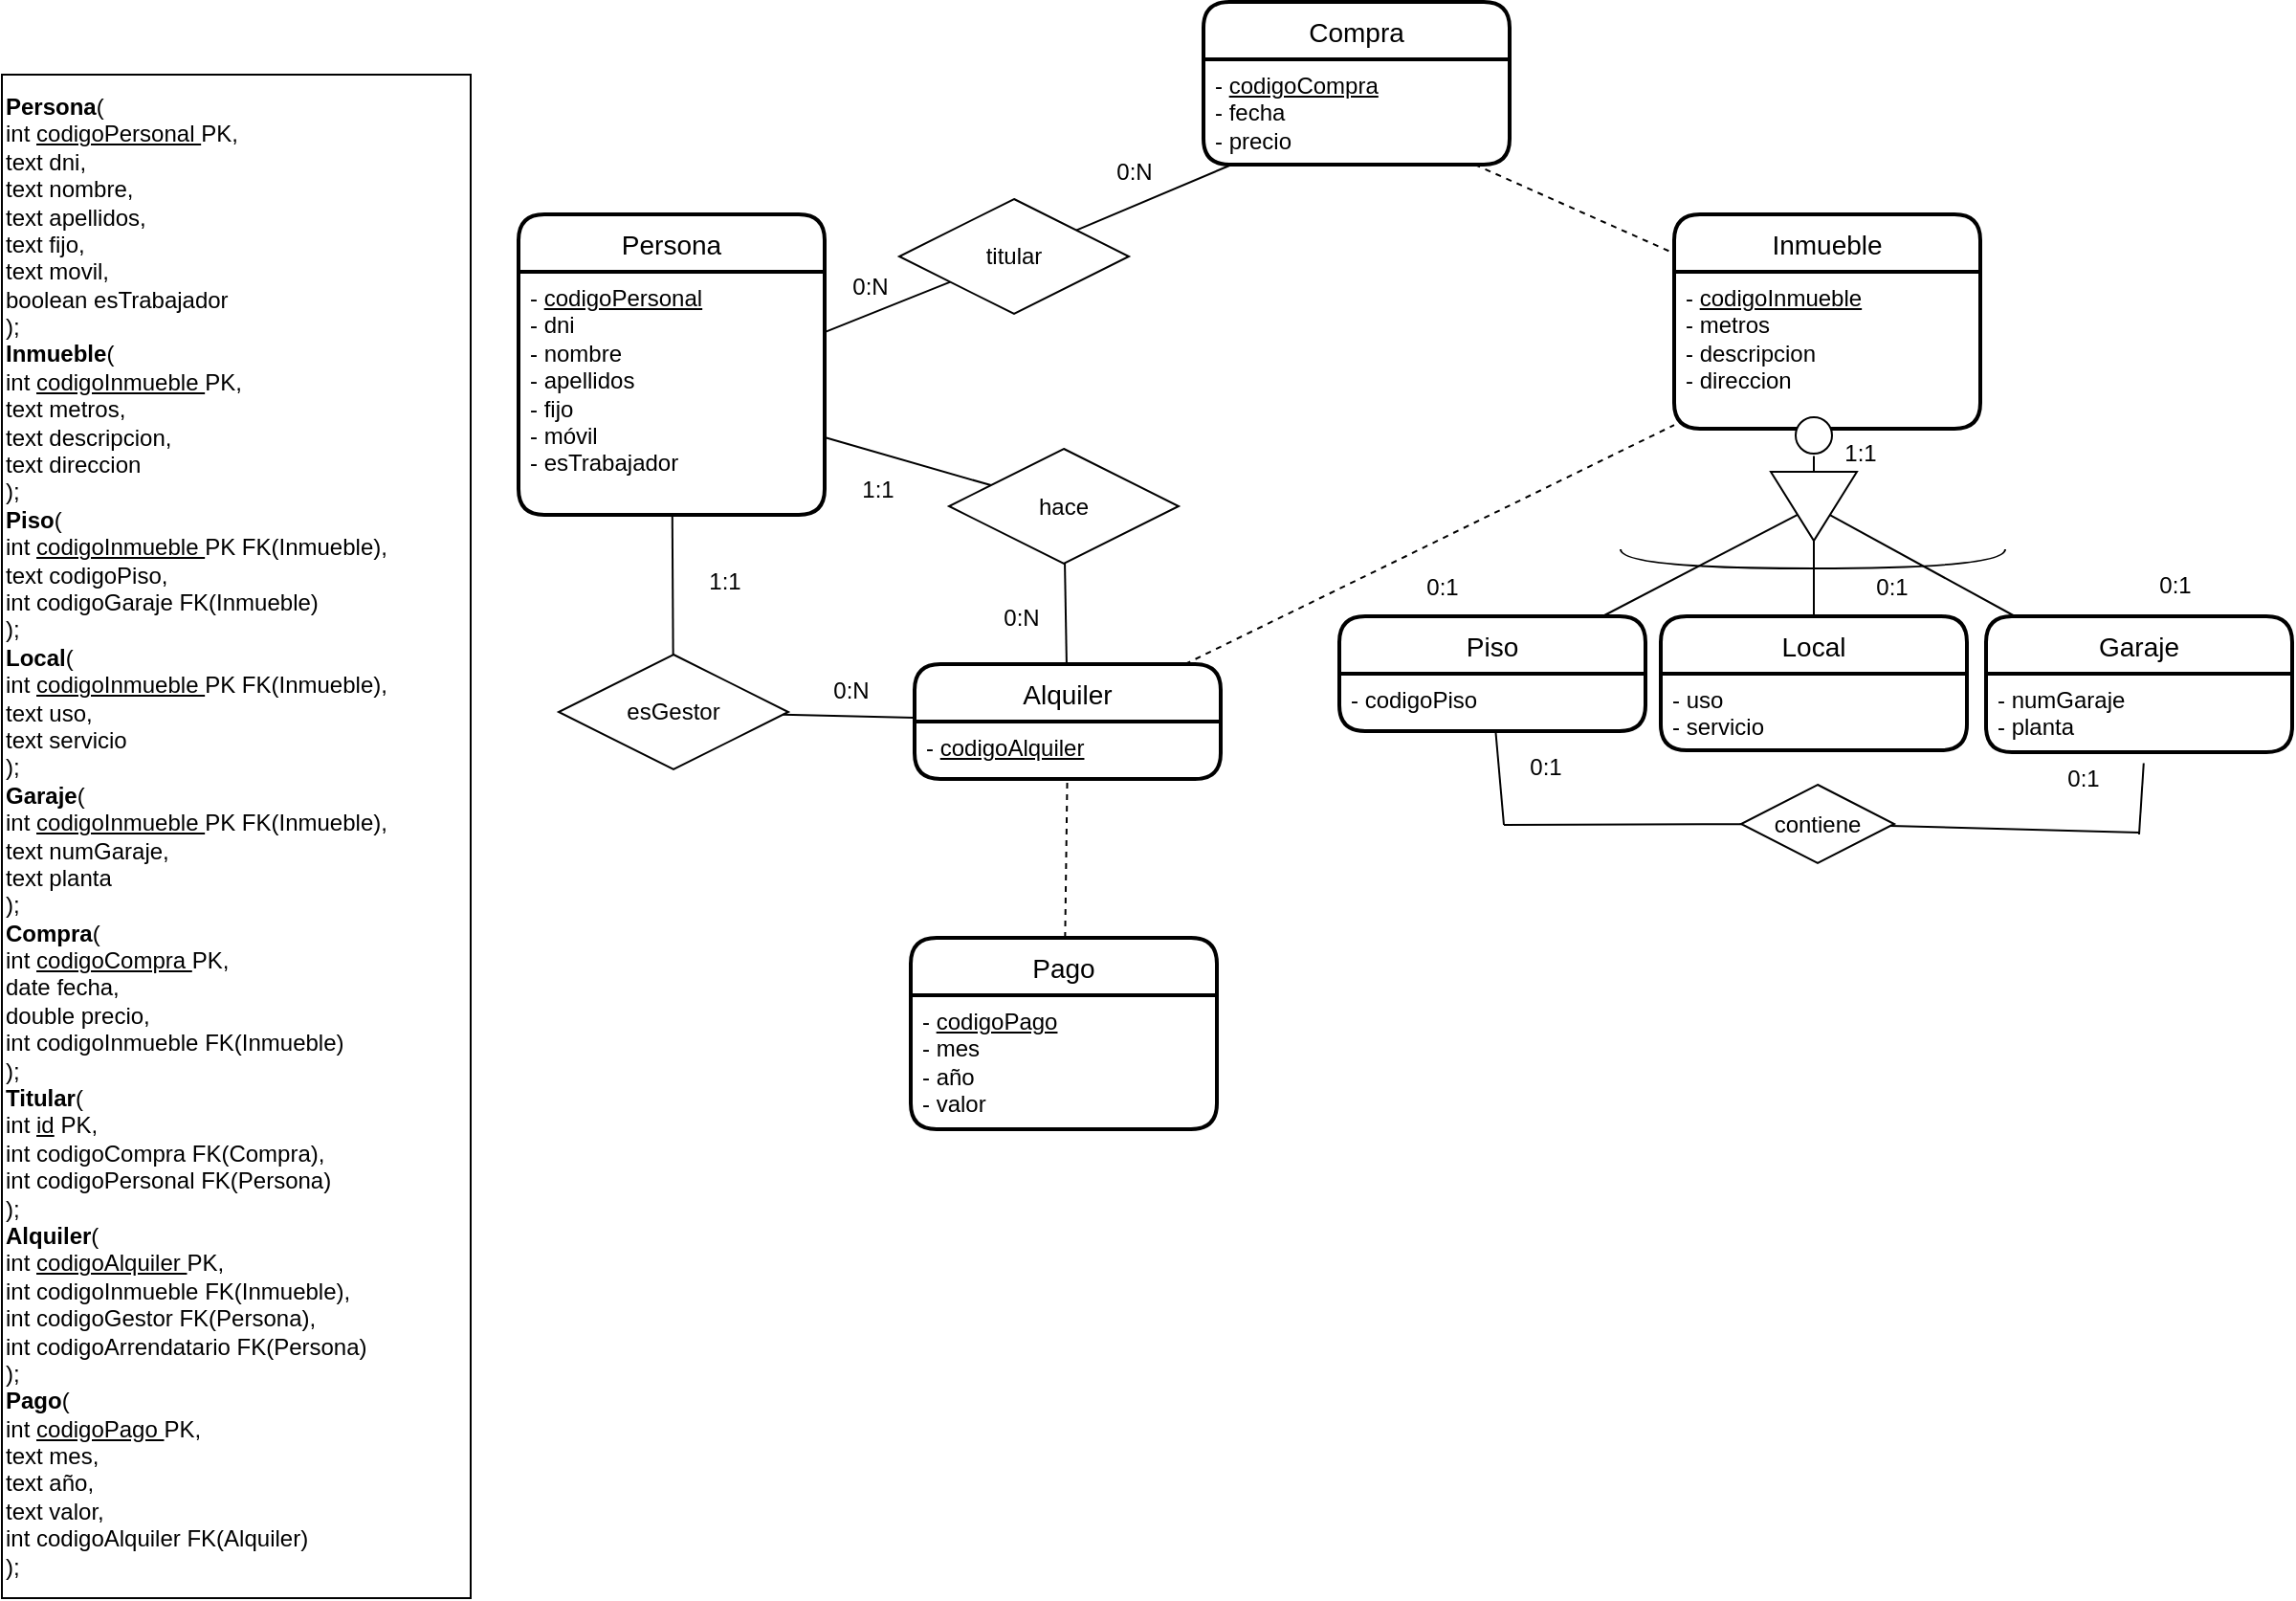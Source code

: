 <mxfile version="20.1.4" type="github">
  <diagram id="sSHiEugCBAy1dFzR_FE-" name="Pàgina-1">
    <mxGraphModel dx="1763" dy="637" grid="0" gridSize="10" guides="1" tooltips="1" connect="1" arrows="1" fold="1" page="1" pageScale="1" pageWidth="827" pageHeight="1169" math="0" shadow="0">
      <root>
        <mxCell id="0" />
        <mxCell id="1" parent="0" />
        <mxCell id="noDrvXDxjBVshsAHtkk1-4" value="Persona" style="swimlane;childLayout=stackLayout;horizontal=1;startSize=30;horizontalStack=0;rounded=1;fontSize=14;fontStyle=0;strokeWidth=2;resizeParent=0;resizeLast=1;shadow=0;align=center;fillStyle=auto;gradientColor=none;swimlaneFillColor=none;fillColor=default;sketch=0;glass=0;swimlaneLine=1;perimeterSpacing=0;" parent="1" vertex="1">
          <mxGeometry x="273" y="320" width="160" height="157" as="geometry">
            <mxRectangle x="480" y="130" width="100" height="30" as="alternateBounds" />
          </mxGeometry>
        </mxCell>
        <mxCell id="noDrvXDxjBVshsAHtkk1-5" value="- &lt;u&gt;codigoPersonal&lt;br&gt;&lt;/u&gt;- dni&lt;br&gt;- nombre&lt;br&gt;- apellidos&lt;br&gt;- fijo&lt;br&gt;&lt;div&gt;- móvil&lt;/div&gt;&lt;div&gt;- esTrabajador&lt;/div&gt;&lt;div&gt;&lt;br&gt;&lt;/div&gt;" style="text;html=1;align=left;verticalAlign=top;resizable=0;points=[];autosize=1;strokeColor=none;fillColor=none;spacingLeft=4;" parent="noDrvXDxjBVshsAHtkk1-4" vertex="1">
          <mxGeometry y="30" width="160" height="127" as="geometry" />
        </mxCell>
        <mxCell id="noDrvXDxjBVshsAHtkk1-7" value="&lt;br&gt;" style="text;html=1;align=left;verticalAlign=top;resizable=0;points=[];autosize=1;strokeColor=none;fillColor=none;spacingLeft=4;" parent="noDrvXDxjBVshsAHtkk1-4" vertex="1">
          <mxGeometry y="157" width="160" as="geometry" />
        </mxCell>
        <mxCell id="XAi6DjdDJ4cRaxT2IrHZ-11" value="Inmueble" style="swimlane;childLayout=stackLayout;horizontal=1;startSize=30;horizontalStack=0;rounded=1;fontSize=14;fontStyle=0;strokeWidth=2;resizeParent=0;resizeLast=1;shadow=0;align=center;fillStyle=auto;gradientColor=none;swimlaneFillColor=none;fillColor=default;sketch=0;glass=0;swimlaneLine=1;perimeterSpacing=0;" parent="1" vertex="1">
          <mxGeometry x="877" y="320" width="160" height="112" as="geometry">
            <mxRectangle x="480" y="130" width="100" height="30" as="alternateBounds" />
          </mxGeometry>
        </mxCell>
        <mxCell id="XAi6DjdDJ4cRaxT2IrHZ-12" value="&lt;div&gt;- &lt;u&gt;codigoInmueble&lt;/u&gt;&lt;/div&gt;&lt;div&gt;- metros&lt;/div&gt;&lt;div&gt;- descripcion&lt;br&gt;&lt;/div&gt;- direccion" style="text;html=1;align=left;verticalAlign=top;resizable=0;points=[];autosize=1;strokeColor=none;fillColor=none;spacingLeft=4;" parent="XAi6DjdDJ4cRaxT2IrHZ-11" vertex="1">
          <mxGeometry y="30" width="160" height="82" as="geometry" />
        </mxCell>
        <mxCell id="XAi6DjdDJ4cRaxT2IrHZ-13" value="" style="triangle;whiteSpace=wrap;html=1;rotation=90;" parent="1" vertex="1">
          <mxGeometry x="932" y="450" width="36" height="45" as="geometry" />
        </mxCell>
        <mxCell id="XAi6DjdDJ4cRaxT2IrHZ-14" value="Piso" style="swimlane;childLayout=stackLayout;horizontal=1;startSize=30;horizontalStack=0;rounded=1;fontSize=14;fontStyle=0;strokeWidth=2;resizeParent=0;resizeLast=1;shadow=0;align=center;fillStyle=auto;gradientColor=none;swimlaneFillColor=none;fillColor=default;sketch=0;glass=0;swimlaneLine=1;perimeterSpacing=0;" parent="1" vertex="1">
          <mxGeometry x="702" y="530" width="160" height="60" as="geometry">
            <mxRectangle x="480" y="130" width="100" height="30" as="alternateBounds" />
          </mxGeometry>
        </mxCell>
        <mxCell id="XAi6DjdDJ4cRaxT2IrHZ-15" value="- codigoPiso" style="text;html=1;align=left;verticalAlign=top;resizable=0;points=[];autosize=1;strokeColor=none;fillColor=none;spacingLeft=4;" parent="XAi6DjdDJ4cRaxT2IrHZ-14" vertex="1">
          <mxGeometry y="30" width="160" height="30" as="geometry" />
        </mxCell>
        <mxCell id="XAi6DjdDJ4cRaxT2IrHZ-16" value="Local" style="swimlane;childLayout=stackLayout;horizontal=1;startSize=30;horizontalStack=0;rounded=1;fontSize=14;fontStyle=0;strokeWidth=2;resizeParent=0;resizeLast=1;shadow=0;align=center;fillStyle=auto;gradientColor=none;swimlaneFillColor=none;fillColor=default;sketch=0;glass=0;swimlaneLine=1;perimeterSpacing=0;" parent="1" vertex="1">
          <mxGeometry x="870" y="530" width="160" height="70" as="geometry">
            <mxRectangle x="480" y="130" width="100" height="30" as="alternateBounds" />
          </mxGeometry>
        </mxCell>
        <mxCell id="XAi6DjdDJ4cRaxT2IrHZ-17" value="- uso&lt;br&gt;- servicio" style="text;html=1;align=left;verticalAlign=top;resizable=0;points=[];autosize=1;strokeColor=none;fillColor=none;spacingLeft=4;" parent="XAi6DjdDJ4cRaxT2IrHZ-16" vertex="1">
          <mxGeometry y="30" width="160" height="40" as="geometry" />
        </mxCell>
        <mxCell id="XAi6DjdDJ4cRaxT2IrHZ-18" value="Garaje" style="swimlane;childLayout=stackLayout;horizontal=1;startSize=30;horizontalStack=0;rounded=1;fontSize=14;fontStyle=0;strokeWidth=2;resizeParent=0;resizeLast=1;shadow=0;align=center;fillStyle=auto;gradientColor=none;swimlaneFillColor=none;fillColor=default;sketch=0;glass=0;swimlaneLine=1;perimeterSpacing=0;" parent="1" vertex="1">
          <mxGeometry x="1040" y="530" width="160" height="71" as="geometry">
            <mxRectangle x="480" y="130" width="100" height="30" as="alternateBounds" />
          </mxGeometry>
        </mxCell>
        <mxCell id="XAi6DjdDJ4cRaxT2IrHZ-19" value="- numGaraje&lt;br&gt;- planta" style="text;html=1;align=left;verticalAlign=top;resizable=0;points=[];autosize=1;strokeColor=none;fillColor=none;spacingLeft=4;" parent="XAi6DjdDJ4cRaxT2IrHZ-18" vertex="1">
          <mxGeometry y="30" width="160" height="41" as="geometry" />
        </mxCell>
        <mxCell id="XAi6DjdDJ4cRaxT2IrHZ-24" value="" style="endArrow=none;html=1;rounded=0;" parent="1" target="aMxlDMEUPCcJRxzXV3cb-10" edge="1" source="noDrvXDxjBVshsAHtkk1-5">
          <mxGeometry relative="1" as="geometry">
            <mxPoint x="540" y="370.8" as="sourcePoint" />
            <mxPoint x="672" y="346" as="targetPoint" />
          </mxGeometry>
        </mxCell>
        <mxCell id="XAi6DjdDJ4cRaxT2IrHZ-25" value="" style="endArrow=none;html=1;rounded=0;" parent="1" target="aMxlDMEUPCcJRxzXV3cb-9" edge="1" source="noDrvXDxjBVshsAHtkk1-5">
          <mxGeometry relative="1" as="geometry">
            <mxPoint x="540" y="416.2" as="sourcePoint" />
            <mxPoint x="657.756" y="436.122" as="targetPoint" />
          </mxGeometry>
        </mxCell>
        <mxCell id="XAi6DjdDJ4cRaxT2IrHZ-26" value="" style="endArrow=none;html=1;rounded=0;dashed=1;" parent="1" source="aMxlDMEUPCcJRxzXV3cb-2" target="XAi6DjdDJ4cRaxT2IrHZ-12" edge="1">
          <mxGeometry relative="1" as="geometry">
            <mxPoint x="752.957" y="431.478" as="sourcePoint" />
            <mxPoint x="820.04" y="397.73" as="targetPoint" />
          </mxGeometry>
        </mxCell>
        <mxCell id="XAi6DjdDJ4cRaxT2IrHZ-27" value="" style="endArrow=none;html=1;rounded=0;dashed=1;" parent="1" source="aMxlDMEUPCcJRxzXV3cb-5" target="XAi6DjdDJ4cRaxT2IrHZ-11" edge="1">
          <mxGeometry relative="1" as="geometry">
            <mxPoint x="753.717" y="338.142" as="sourcePoint" />
            <mxPoint x="836.11" y="330.76" as="targetPoint" />
          </mxGeometry>
        </mxCell>
        <mxCell id="XAi6DjdDJ4cRaxT2IrHZ-35" value="precio" style="text;strokeColor=none;fillColor=none;spacingLeft=4;spacingRight=4;overflow=hidden;rotatable=0;points=[[0,0.5],[1,0.5]];portConstraint=eastwest;fontSize=12;" parent="1" vertex="1">
          <mxGeometry x="547" y="465" width="50" height="30" as="geometry" />
        </mxCell>
        <mxCell id="yTNdV2VGEJzk4Wqk_6EF-16" value="" style="endArrow=none;html=1;rounded=0;fontSize=18;entryX=0.5;entryY=1.067;entryDx=0;entryDy=0;entryPerimeter=0;exitX=0;exitY=0.5;exitDx=0;exitDy=0;startArrow=none;" parent="1" source="yTNdV2VGEJzk4Wqk_6EF-28" target="XAi6DjdDJ4cRaxT2IrHZ-12" edge="1">
          <mxGeometry relative="1" as="geometry">
            <mxPoint x="730" y="468" as="sourcePoint" />
            <mxPoint x="890" y="468" as="targetPoint" />
          </mxGeometry>
        </mxCell>
        <mxCell id="yTNdV2VGEJzk4Wqk_6EF-17" value="" style="endArrow=none;html=1;rounded=0;fontSize=18;" parent="1" source="XAi6DjdDJ4cRaxT2IrHZ-14" target="XAi6DjdDJ4cRaxT2IrHZ-13" edge="1">
          <mxGeometry relative="1" as="geometry">
            <mxPoint x="730" y="468" as="sourcePoint" />
            <mxPoint x="890" y="468" as="targetPoint" />
          </mxGeometry>
        </mxCell>
        <mxCell id="yTNdV2VGEJzk4Wqk_6EF-18" value="" style="endArrow=none;html=1;rounded=0;fontSize=18;" parent="1" source="XAi6DjdDJ4cRaxT2IrHZ-16" target="XAi6DjdDJ4cRaxT2IrHZ-13" edge="1">
          <mxGeometry relative="1" as="geometry">
            <mxPoint x="730" y="468" as="sourcePoint" />
            <mxPoint x="890" y="468" as="targetPoint" />
          </mxGeometry>
        </mxCell>
        <mxCell id="yTNdV2VGEJzk4Wqk_6EF-20" value="" style="endArrow=none;html=1;rounded=0;" parent="1" source="XAi6DjdDJ4cRaxT2IrHZ-13" target="XAi6DjdDJ4cRaxT2IrHZ-18" edge="1">
          <mxGeometry relative="1" as="geometry">
            <mxPoint x="960" y="470" as="sourcePoint" />
            <mxPoint x="1080" y="500" as="targetPoint" />
          </mxGeometry>
        </mxCell>
        <mxCell id="yTNdV2VGEJzk4Wqk_6EF-28" value="" style="ellipse;whiteSpace=wrap;html=1;aspect=fixed;fontSize=18;" parent="1" vertex="1">
          <mxGeometry x="940.5" y="426" width="19" height="19" as="geometry" />
        </mxCell>
        <mxCell id="yTNdV2VGEJzk4Wqk_6EF-29" value="" style="endArrow=none;html=1;rounded=0;fontSize=18;entryX=0.5;entryY=1.067;entryDx=0;entryDy=0;entryPerimeter=0;exitX=0;exitY=0.5;exitDx=0;exitDy=0;" parent="1" source="XAi6DjdDJ4cRaxT2IrHZ-13" target="yTNdV2VGEJzk4Wqk_6EF-28" edge="1">
          <mxGeometry relative="1" as="geometry">
            <mxPoint x="950" y="454.5" as="sourcePoint" />
            <mxPoint x="950" y="422.01" as="targetPoint" />
          </mxGeometry>
        </mxCell>
        <mxCell id="yTNdV2VGEJzk4Wqk_6EF-30" value="" style="shape=requiredInterface;html=1;verticalLabelPosition=bottom;sketch=0;fontSize=18;direction=south;" parent="1" vertex="1">
          <mxGeometry x="849" y="495" width="201" height="10" as="geometry" />
        </mxCell>
        <mxCell id="yTNdV2VGEJzk4Wqk_6EF-34" value="1:1" style="text;html=1;strokeColor=none;fillColor=none;align=center;verticalAlign=middle;whiteSpace=wrap;rounded=0;fontSize=12;" parent="1" vertex="1">
          <mxGeometry x="959.5" y="432" width="29" height="25" as="geometry" />
        </mxCell>
        <mxCell id="yTNdV2VGEJzk4Wqk_6EF-35" value="0:1" style="text;html=1;strokeColor=none;fillColor=none;align=center;verticalAlign=middle;whiteSpace=wrap;rounded=0;fontSize=12;" parent="1" vertex="1">
          <mxGeometry x="737" y="505" width="38" height="19" as="geometry" />
        </mxCell>
        <mxCell id="yTNdV2VGEJzk4Wqk_6EF-36" value="0:1" style="text;html=1;strokeColor=none;fillColor=none;align=center;verticalAlign=middle;whiteSpace=wrap;rounded=0;fontSize=12;" parent="1" vertex="1">
          <mxGeometry x="972" y="505" width="38" height="19" as="geometry" />
        </mxCell>
        <mxCell id="yTNdV2VGEJzk4Wqk_6EF-38" value="0:1" style="text;html=1;strokeColor=none;fillColor=none;align=center;verticalAlign=middle;whiteSpace=wrap;rounded=0;fontSize=12;" parent="1" vertex="1">
          <mxGeometry x="1121" y="505" width="36" height="18" as="geometry" />
        </mxCell>
        <mxCell id="yTNdV2VGEJzk4Wqk_6EF-39" value="" style="endArrow=none;html=1;rounded=0;fontSize=12;entryX=0.51;entryY=0.971;entryDx=0;entryDy=0;entryPerimeter=0;" parent="1" target="XAi6DjdDJ4cRaxT2IrHZ-15" edge="1">
          <mxGeometry width="50" height="50" relative="1" as="geometry">
            <mxPoint x="788" y="639" as="sourcePoint" />
            <mxPoint x="789" y="394" as="targetPoint" />
          </mxGeometry>
        </mxCell>
        <mxCell id="yTNdV2VGEJzk4Wqk_6EF-40" value="" style="endArrow=none;html=1;rounded=0;fontSize=12;startArrow=none;" parent="1" source="yTNdV2VGEJzk4Wqk_6EF-42" edge="1">
          <mxGeometry width="50" height="50" relative="1" as="geometry">
            <mxPoint x="788" y="639" as="sourcePoint" />
            <mxPoint x="1120" y="643" as="targetPoint" />
          </mxGeometry>
        </mxCell>
        <mxCell id="yTNdV2VGEJzk4Wqk_6EF-41" value="" style="endArrow=none;html=1;rounded=0;fontSize=12;exitX=0.515;exitY=1.14;exitDx=0;exitDy=0;exitPerimeter=0;" parent="1" source="XAi6DjdDJ4cRaxT2IrHZ-19" edge="1">
          <mxGeometry width="50" height="50" relative="1" as="geometry">
            <mxPoint x="739" y="444" as="sourcePoint" />
            <mxPoint x="1120" y="644" as="targetPoint" />
          </mxGeometry>
        </mxCell>
        <mxCell id="yTNdV2VGEJzk4Wqk_6EF-42" value="contiene" style="rhombus;whiteSpace=wrap;html=1;fontSize=12;" parent="1" vertex="1">
          <mxGeometry x="912" y="618" width="80" height="41" as="geometry" />
        </mxCell>
        <mxCell id="yTNdV2VGEJzk4Wqk_6EF-43" value="" style="endArrow=none;html=1;rounded=0;fontSize=12;" parent="1" target="yTNdV2VGEJzk4Wqk_6EF-42" edge="1">
          <mxGeometry width="50" height="50" relative="1" as="geometry">
            <mxPoint x="788" y="639" as="sourcePoint" />
            <mxPoint x="1120" y="643" as="targetPoint" />
          </mxGeometry>
        </mxCell>
        <mxCell id="yTNdV2VGEJzk4Wqk_6EF-44" value="0:1" style="text;html=1;strokeColor=none;fillColor=none;align=center;verticalAlign=middle;whiteSpace=wrap;rounded=0;fontSize=12;" parent="1" vertex="1">
          <mxGeometry x="1061" y="600" width="60" height="30" as="geometry" />
        </mxCell>
        <mxCell id="yTNdV2VGEJzk4Wqk_6EF-45" value="0:1" style="text;html=1;strokeColor=none;fillColor=none;align=center;verticalAlign=middle;whiteSpace=wrap;rounded=0;fontSize=12;" parent="1" vertex="1">
          <mxGeometry x="780" y="594" width="60" height="30" as="geometry" />
        </mxCell>
        <mxCell id="aMxlDMEUPCcJRxzXV3cb-2" value="Alquiler" style="swimlane;childLayout=stackLayout;horizontal=1;startSize=30;horizontalStack=0;rounded=1;fontSize=14;fontStyle=0;strokeWidth=2;resizeParent=0;resizeLast=1;shadow=0;align=center;fillStyle=auto;gradientColor=none;swimlaneFillColor=none;fillColor=default;sketch=0;glass=0;swimlaneLine=1;perimeterSpacing=0;" vertex="1" parent="1">
          <mxGeometry x="480" y="555" width="160" height="60" as="geometry">
            <mxRectangle x="480" y="130" width="100" height="30" as="alternateBounds" />
          </mxGeometry>
        </mxCell>
        <mxCell id="aMxlDMEUPCcJRxzXV3cb-3" value="- &lt;u&gt;codigoAlquiler&lt;/u&gt;" style="text;html=1;align=left;verticalAlign=top;resizable=0;points=[];autosize=1;strokeColor=none;fillColor=none;spacingLeft=4;" vertex="1" parent="aMxlDMEUPCcJRxzXV3cb-2">
          <mxGeometry y="30" width="160" height="30" as="geometry" />
        </mxCell>
        <mxCell id="aMxlDMEUPCcJRxzXV3cb-4" value="Compra" style="swimlane;childLayout=stackLayout;horizontal=1;startSize=30;horizontalStack=0;rounded=1;fontSize=14;fontStyle=0;strokeWidth=2;resizeParent=0;resizeLast=1;shadow=0;align=center;fillStyle=auto;gradientColor=none;swimlaneFillColor=none;fillColor=default;sketch=0;glass=0;swimlaneLine=1;perimeterSpacing=0;" vertex="1" parent="1">
          <mxGeometry x="631" y="209" width="160" height="85" as="geometry">
            <mxRectangle x="480" y="130" width="100" height="30" as="alternateBounds" />
          </mxGeometry>
        </mxCell>
        <mxCell id="aMxlDMEUPCcJRxzXV3cb-5" value="- &lt;u&gt;codigoCompra&lt;/u&gt;&lt;br&gt;- fecha&lt;br&gt;- precio" style="text;html=1;align=left;verticalAlign=top;resizable=0;points=[];autosize=1;strokeColor=none;fillColor=none;spacingLeft=4;" vertex="1" parent="aMxlDMEUPCcJRxzXV3cb-4">
          <mxGeometry y="30" width="160" height="55" as="geometry" />
        </mxCell>
        <mxCell id="aMxlDMEUPCcJRxzXV3cb-6" value="" style="endArrow=none;html=1;rounded=0;" edge="1" parent="1" source="noDrvXDxjBVshsAHtkk1-5" target="aMxlDMEUPCcJRxzXV3cb-7">
          <mxGeometry relative="1" as="geometry">
            <mxPoint x="443" y="429.438" as="sourcePoint" />
            <mxPoint x="300" y="523" as="targetPoint" />
          </mxGeometry>
        </mxCell>
        <mxCell id="aMxlDMEUPCcJRxzXV3cb-7" value="esGestor" style="shape=rhombus;perimeter=rhombusPerimeter;whiteSpace=wrap;html=1;align=center;" vertex="1" parent="1">
          <mxGeometry x="294" y="550" width="120" height="60" as="geometry" />
        </mxCell>
        <mxCell id="aMxlDMEUPCcJRxzXV3cb-8" value="" style="endArrow=none;html=1;rounded=0;" edge="1" parent="1" source="aMxlDMEUPCcJRxzXV3cb-7" target="aMxlDMEUPCcJRxzXV3cb-2">
          <mxGeometry relative="1" as="geometry">
            <mxPoint x="363.381" y="487" as="sourcePoint" />
            <mxPoint x="363.82" y="560.09" as="targetPoint" />
          </mxGeometry>
        </mxCell>
        <mxCell id="aMxlDMEUPCcJRxzXV3cb-9" value="hace" style="shape=rhombus;perimeter=rhombusPerimeter;whiteSpace=wrap;html=1;align=center;" vertex="1" parent="1">
          <mxGeometry x="498" y="442.5" width="120" height="60" as="geometry" />
        </mxCell>
        <mxCell id="aMxlDMEUPCcJRxzXV3cb-10" value="titular" style="shape=rhombus;perimeter=rhombusPerimeter;whiteSpace=wrap;html=1;align=center;" vertex="1" parent="1">
          <mxGeometry x="472" y="312" width="120" height="60" as="geometry" />
        </mxCell>
        <mxCell id="aMxlDMEUPCcJRxzXV3cb-11" value="" style="endArrow=none;html=1;rounded=0;" edge="1" parent="1" source="aMxlDMEUPCcJRxzXV3cb-10" target="aMxlDMEUPCcJRxzXV3cb-5">
          <mxGeometry relative="1" as="geometry">
            <mxPoint x="553" y="351" as="sourcePoint" />
            <mxPoint x="511.502" y="372.251" as="targetPoint" />
          </mxGeometry>
        </mxCell>
        <mxCell id="aMxlDMEUPCcJRxzXV3cb-12" value="" style="endArrow=none;html=1;rounded=0;" edge="1" parent="1" source="aMxlDMEUPCcJRxzXV3cb-9" target="aMxlDMEUPCcJRxzXV3cb-2">
          <mxGeometry relative="1" as="geometry">
            <mxPoint x="577.616" y="345.308" as="sourcePoint" />
            <mxPoint x="663.695" y="304" as="targetPoint" />
          </mxGeometry>
        </mxCell>
        <mxCell id="aMxlDMEUPCcJRxzXV3cb-13" value="0:N" style="text;html=1;strokeColor=none;fillColor=none;align=center;verticalAlign=middle;whiteSpace=wrap;rounded=0;fontSize=12;" vertex="1" parent="1">
          <mxGeometry x="438" y="348" width="38" height="19" as="geometry" />
        </mxCell>
        <mxCell id="aMxlDMEUPCcJRxzXV3cb-14" value="0:N" style="text;html=1;strokeColor=none;fillColor=none;align=center;verticalAlign=middle;whiteSpace=wrap;rounded=0;fontSize=12;" vertex="1" parent="1">
          <mxGeometry x="576" y="288" width="38" height="19" as="geometry" />
        </mxCell>
        <mxCell id="aMxlDMEUPCcJRxzXV3cb-15" value="0:N" style="text;html=1;strokeColor=none;fillColor=none;align=center;verticalAlign=middle;whiteSpace=wrap;rounded=0;fontSize=12;" vertex="1" parent="1">
          <mxGeometry x="428" y="559" width="38" height="19" as="geometry" />
        </mxCell>
        <mxCell id="aMxlDMEUPCcJRxzXV3cb-16" value="1:1" style="text;html=1;strokeColor=none;fillColor=none;align=center;verticalAlign=middle;whiteSpace=wrap;rounded=0;fontSize=12;" vertex="1" parent="1">
          <mxGeometry x="362" y="502.5" width="38" height="19" as="geometry" />
        </mxCell>
        <mxCell id="aMxlDMEUPCcJRxzXV3cb-17" value="1:1" style="text;html=1;strokeColor=none;fillColor=none;align=center;verticalAlign=middle;whiteSpace=wrap;rounded=0;fontSize=12;" vertex="1" parent="1">
          <mxGeometry x="442" y="454" width="38" height="19" as="geometry" />
        </mxCell>
        <mxCell id="aMxlDMEUPCcJRxzXV3cb-18" value="0:N" style="text;html=1;strokeColor=none;fillColor=none;align=center;verticalAlign=middle;whiteSpace=wrap;rounded=0;fontSize=12;" vertex="1" parent="1">
          <mxGeometry x="517" y="521.5" width="38" height="19" as="geometry" />
        </mxCell>
        <mxCell id="aMxlDMEUPCcJRxzXV3cb-19" value="Pago" style="swimlane;childLayout=stackLayout;horizontal=1;startSize=30;horizontalStack=0;rounded=1;fontSize=14;fontStyle=0;strokeWidth=2;resizeParent=0;resizeLast=1;shadow=0;align=center;fillStyle=auto;gradientColor=none;swimlaneFillColor=none;fillColor=default;sketch=0;glass=0;swimlaneLine=1;perimeterSpacing=0;" vertex="1" parent="1">
          <mxGeometry x="478" y="698" width="160" height="100" as="geometry">
            <mxRectangle x="480" y="130" width="100" height="30" as="alternateBounds" />
          </mxGeometry>
        </mxCell>
        <mxCell id="aMxlDMEUPCcJRxzXV3cb-20" value="- &lt;u&gt;codigoPago&lt;/u&gt;&lt;br&gt;- mes&lt;br&gt;- año&lt;br&gt;- valor" style="text;html=1;align=left;verticalAlign=top;resizable=0;points=[];autosize=1;strokeColor=none;fillColor=none;spacingLeft=4;" vertex="1" parent="aMxlDMEUPCcJRxzXV3cb-19">
          <mxGeometry y="30" width="160" height="70" as="geometry" />
        </mxCell>
        <mxCell id="aMxlDMEUPCcJRxzXV3cb-21" value="" style="endArrow=none;html=1;rounded=0;dashed=1;" edge="1" parent="1" source="aMxlDMEUPCcJRxzXV3cb-19" target="aMxlDMEUPCcJRxzXV3cb-3">
          <mxGeometry relative="1" as="geometry">
            <mxPoint x="631.392" y="565" as="sourcePoint" />
            <mxPoint x="887" y="440.093" as="targetPoint" />
          </mxGeometry>
        </mxCell>
        <mxCell id="aMxlDMEUPCcJRxzXV3cb-24" value="&lt;div&gt;&lt;b&gt;Persona&lt;/b&gt;(&lt;/div&gt;&lt;div&gt;&lt;span style=&quot;&quot;&gt; &lt;/span&gt;int &lt;u&gt;codigoPersonal &lt;/u&gt;PK,&amp;nbsp;&lt;/div&gt;&lt;div&gt;&lt;span style=&quot;&quot;&gt; &lt;/span&gt;text dni,&lt;/div&gt;&lt;div&gt;&lt;span style=&quot;&quot;&gt; &lt;/span&gt;text nombre,&lt;/div&gt;&lt;div&gt;&lt;span style=&quot;&quot;&gt; &lt;/span&gt;text apellidos,&lt;/div&gt;&lt;div&gt;&lt;span style=&quot;&quot;&gt; &lt;/span&gt;text fijo,&lt;/div&gt;&lt;div&gt;&lt;span style=&quot;&quot;&gt; &lt;/span&gt;text movil,&lt;/div&gt;&lt;div&gt;&lt;span style=&quot;&quot;&gt; &lt;/span&gt;boolean esTrabajador&lt;/div&gt;&lt;div&gt;);&lt;/div&gt;&lt;div&gt;&lt;b&gt;Inmueble&lt;/b&gt;(&lt;/div&gt;&lt;div&gt;&lt;span style=&quot;&quot;&gt; &lt;/span&gt;int &lt;u&gt;codigoInmueble &lt;/u&gt;PK,&lt;/div&gt;&lt;div&gt;&lt;span style=&quot;&quot;&gt; &lt;/span&gt;text metros,&lt;/div&gt;&lt;div&gt;&lt;span style=&quot;&quot;&gt; &lt;/span&gt;text descripcion,&lt;/div&gt;&lt;div&gt;&lt;span style=&quot;&quot;&gt; &lt;/span&gt;text direccion&lt;/div&gt;&lt;div&gt;);&lt;/div&gt;&lt;div&gt;&lt;b&gt;Piso&lt;/b&gt;(&lt;/div&gt;&lt;div&gt;&lt;span style=&quot;&quot;&gt; &lt;/span&gt;int &lt;u&gt;codigoInmueble &lt;/u&gt;PK FK(Inmueble),&lt;/div&gt;&lt;div&gt;&lt;span style=&quot;&quot;&gt; &lt;/span&gt;text codigoPiso,&lt;/div&gt;&lt;div&gt;&lt;span style=&quot;&quot;&gt; &lt;/span&gt;int codigoGaraje FK(Inmueble)&lt;/div&gt;&lt;div&gt;);&lt;/div&gt;&lt;div&gt;&lt;b&gt;Local&lt;/b&gt;(&lt;/div&gt;&lt;div&gt;&lt;span style=&quot;&quot;&gt; &lt;/span&gt;int &lt;u&gt;codigoInmueble &lt;/u&gt;PK FK(Inmueble),&lt;/div&gt;&lt;div&gt;&lt;span style=&quot;&quot;&gt; &lt;/span&gt;text uso,&lt;/div&gt;&lt;div&gt;&lt;span style=&quot;&quot;&gt; &lt;/span&gt;text servicio&lt;/div&gt;&lt;div&gt;);&lt;/div&gt;&lt;div&gt;&lt;b&gt;Garaje&lt;/b&gt;(&lt;/div&gt;&lt;div&gt;&lt;span style=&quot;&quot;&gt; &lt;/span&gt;int &lt;u&gt;codigoInmueble &lt;/u&gt;PK FK(Inmueble),&lt;/div&gt;&lt;div&gt;&lt;span style=&quot;&quot;&gt; &lt;/span&gt;text numGaraje,&lt;/div&gt;&lt;div&gt;&lt;span style=&quot;&quot;&gt; &lt;/span&gt;text planta&lt;/div&gt;&lt;div&gt;);&lt;/div&gt;&lt;div&gt;&lt;b&gt;Compra&lt;/b&gt;(&lt;/div&gt;&lt;div&gt;&lt;span style=&quot;&quot;&gt; &lt;/span&gt;int &lt;u&gt;codigoCompra &lt;/u&gt;PK,&lt;/div&gt;&lt;div&gt;&lt;span style=&quot;&quot;&gt; &lt;/span&gt;date fecha,&lt;/div&gt;&lt;div&gt;&lt;span style=&quot;&quot;&gt; &lt;/span&gt;double precio,&lt;/div&gt;&lt;div&gt;&lt;span style=&quot;&quot;&gt; &lt;/span&gt;int codigoInmueble FK(Inmueble)&lt;/div&gt;&lt;div&gt;);&lt;/div&gt;&lt;div&gt;&lt;b&gt;Titular&lt;/b&gt;(&lt;/div&gt;&lt;div&gt;&lt;span style=&quot;&quot;&gt; &lt;/span&gt;int &lt;u&gt;id&lt;/u&gt;&amp;nbsp;PK,&lt;/div&gt;&lt;div&gt;&lt;span style=&quot;&quot;&gt; &lt;/span&gt;int codigoCompra FK(Compra),&lt;/div&gt;&lt;div&gt;&lt;span style=&quot;&quot;&gt; &lt;/span&gt;int codigoPersonal FK(Persona)&lt;/div&gt;&lt;div&gt;);&lt;/div&gt;&lt;div&gt;&lt;b&gt;Alquiler&lt;/b&gt;(&lt;/div&gt;&lt;div&gt;&lt;span style=&quot;&quot;&gt; &lt;/span&gt;int &lt;u&gt;codigoAlquiler &lt;/u&gt;PK,&lt;/div&gt;&lt;div&gt;&lt;span style=&quot;&quot;&gt; &lt;/span&gt;int codigoInmueble FK(Inmueble),&lt;/div&gt;&lt;div&gt;&lt;span style=&quot;&quot;&gt; &lt;/span&gt;int codigoGestor FK(Persona),&lt;/div&gt;&lt;div&gt;&lt;span style=&quot;&quot;&gt; &lt;/span&gt;int codigoArrendatario FK(Persona)&lt;/div&gt;&lt;div&gt;);&lt;/div&gt;&lt;div&gt;&lt;b&gt;Pago&lt;/b&gt;(&lt;/div&gt;&lt;div&gt;&lt;span style=&quot;&quot;&gt; &lt;/span&gt;int &lt;u&gt;codigoPago &lt;/u&gt;PK,&lt;/div&gt;&lt;div&gt;&lt;span style=&quot;&quot;&gt; &lt;/span&gt;text mes,&lt;/div&gt;&lt;div&gt;&lt;span style=&quot;&quot;&gt; &lt;/span&gt;text año,&lt;/div&gt;&lt;div&gt;&lt;span style=&quot;&quot;&gt; &lt;/span&gt;text valor,&lt;/div&gt;&lt;div&gt;&lt;span style=&quot;&quot;&gt; &lt;/span&gt;int codigoAlquiler FK(Alquiler)&lt;/div&gt;&lt;div&gt;);&lt;/div&gt;" style="text;html=1;align=left;verticalAlign=middle;whiteSpace=wrap;rounded=0;strokeColor=default;" vertex="1" parent="1">
          <mxGeometry x="3" y="247" width="245" height="796" as="geometry" />
        </mxCell>
      </root>
    </mxGraphModel>
  </diagram>
</mxfile>
